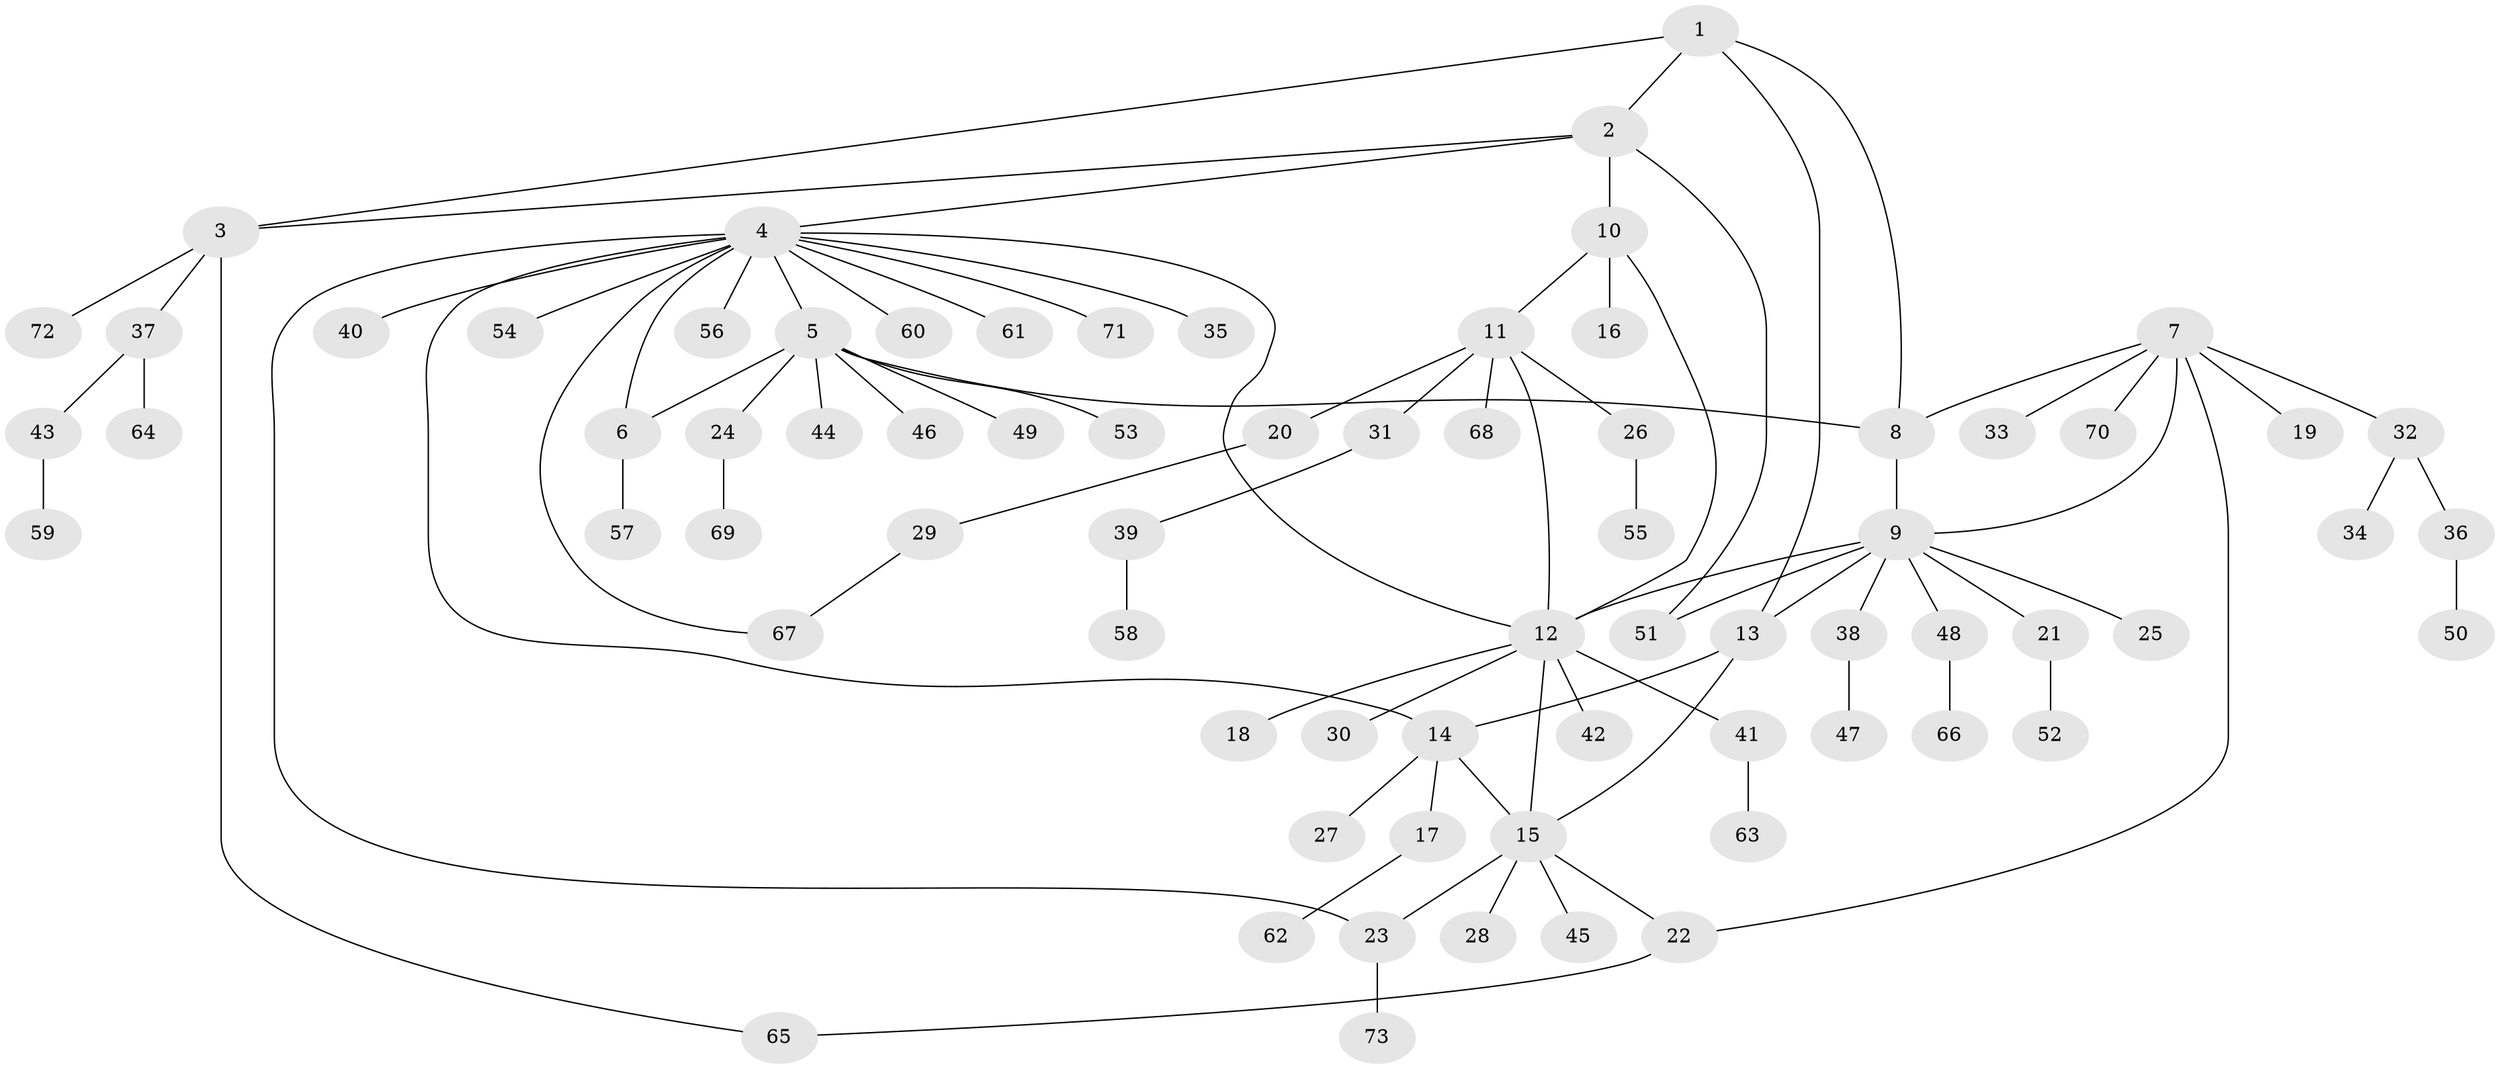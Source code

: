 // coarse degree distribution, {6: 0.057692307692307696, 4: 0.057692307692307696, 3: 0.057692307692307696, 8: 0.038461538461538464, 2: 0.2692307692307692, 1: 0.46153846153846156, 7: 0.019230769230769232, 13: 0.019230769230769232, 5: 0.019230769230769232}
// Generated by graph-tools (version 1.1) at 2025/37/03/04/25 23:37:32]
// undirected, 73 vertices, 88 edges
graph export_dot {
  node [color=gray90,style=filled];
  1;
  2;
  3;
  4;
  5;
  6;
  7;
  8;
  9;
  10;
  11;
  12;
  13;
  14;
  15;
  16;
  17;
  18;
  19;
  20;
  21;
  22;
  23;
  24;
  25;
  26;
  27;
  28;
  29;
  30;
  31;
  32;
  33;
  34;
  35;
  36;
  37;
  38;
  39;
  40;
  41;
  42;
  43;
  44;
  45;
  46;
  47;
  48;
  49;
  50;
  51;
  52;
  53;
  54;
  55;
  56;
  57;
  58;
  59;
  60;
  61;
  62;
  63;
  64;
  65;
  66;
  67;
  68;
  69;
  70;
  71;
  72;
  73;
  1 -- 2;
  1 -- 3;
  1 -- 8;
  1 -- 13;
  2 -- 3;
  2 -- 4;
  2 -- 10;
  2 -- 51;
  3 -- 37;
  3 -- 65;
  3 -- 72;
  4 -- 5;
  4 -- 6;
  4 -- 12;
  4 -- 14;
  4 -- 23;
  4 -- 35;
  4 -- 40;
  4 -- 54;
  4 -- 56;
  4 -- 60;
  4 -- 61;
  4 -- 67;
  4 -- 71;
  5 -- 6;
  5 -- 8;
  5 -- 24;
  5 -- 44;
  5 -- 46;
  5 -- 49;
  5 -- 53;
  6 -- 57;
  7 -- 8;
  7 -- 9;
  7 -- 19;
  7 -- 22;
  7 -- 32;
  7 -- 33;
  7 -- 70;
  8 -- 9;
  9 -- 12;
  9 -- 13;
  9 -- 21;
  9 -- 25;
  9 -- 38;
  9 -- 48;
  9 -- 51;
  10 -- 11;
  10 -- 12;
  10 -- 16;
  11 -- 12;
  11 -- 20;
  11 -- 26;
  11 -- 31;
  11 -- 68;
  12 -- 15;
  12 -- 18;
  12 -- 30;
  12 -- 41;
  12 -- 42;
  13 -- 14;
  13 -- 15;
  14 -- 15;
  14 -- 17;
  14 -- 27;
  15 -- 22;
  15 -- 23;
  15 -- 28;
  15 -- 45;
  17 -- 62;
  20 -- 29;
  21 -- 52;
  22 -- 65;
  23 -- 73;
  24 -- 69;
  26 -- 55;
  29 -- 67;
  31 -- 39;
  32 -- 34;
  32 -- 36;
  36 -- 50;
  37 -- 43;
  37 -- 64;
  38 -- 47;
  39 -- 58;
  41 -- 63;
  43 -- 59;
  48 -- 66;
}
